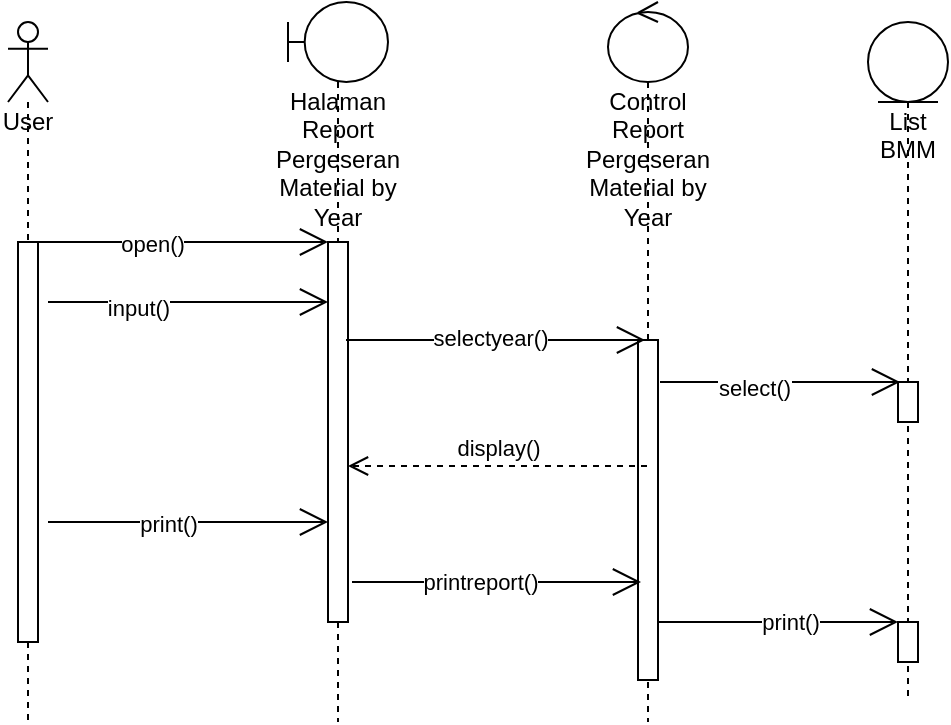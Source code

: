 <mxfile version="20.5.3" type="device"><diagram id="kgpKYQtTHZ0yAKxKKP6v" name="Page-1"><mxGraphModel dx="782" dy="411" grid="1" gridSize="10" guides="1" tooltips="1" connect="1" arrows="1" fold="1" page="1" pageScale="1" pageWidth="850" pageHeight="1100" math="0" shadow="0"><root><mxCell id="0"/><mxCell id="1" parent="0"/><mxCell id="HcUNtqqlQTvo5DEkoUG0-47" value="User" style="shape=umlLifeline;participant=umlActor;perimeter=lifelinePerimeter;whiteSpace=wrap;html=1;container=1;collapsible=0;recursiveResize=0;verticalAlign=top;spacingTop=36;outlineConnect=0;" parent="1" vertex="1"><mxGeometry x="120" y="60" width="20" height="350" as="geometry"/></mxCell><mxCell id="HcUNtqqlQTvo5DEkoUG0-48" value="" style="html=1;points=[];perimeter=orthogonalPerimeter;" parent="HcUNtqqlQTvo5DEkoUG0-47" vertex="1"><mxGeometry x="5" y="110" width="10" height="200" as="geometry"/></mxCell><mxCell id="HcUNtqqlQTvo5DEkoUG0-49" value="Halaman Report Pergeseran Material by Year" style="shape=umlLifeline;participant=umlBoundary;perimeter=lifelinePerimeter;whiteSpace=wrap;html=1;container=1;collapsible=0;recursiveResize=0;verticalAlign=top;spacingTop=36;outlineConnect=0;" parent="1" vertex="1"><mxGeometry x="260" y="50" width="50" height="360" as="geometry"/></mxCell><mxCell id="HcUNtqqlQTvo5DEkoUG0-50" value="" style="html=1;points=[];perimeter=orthogonalPerimeter;" parent="HcUNtqqlQTvo5DEkoUG0-49" vertex="1"><mxGeometry x="20" y="120" width="10" height="190" as="geometry"/></mxCell><mxCell id="HcUNtqqlQTvo5DEkoUG0-51" value="Control Report Pergeseran Material by Year" style="shape=umlLifeline;participant=umlControl;perimeter=lifelinePerimeter;whiteSpace=wrap;html=1;container=1;collapsible=0;recursiveResize=0;verticalAlign=top;spacingTop=36;outlineConnect=0;" parent="1" vertex="1"><mxGeometry x="420" y="50" width="40" height="360" as="geometry"/></mxCell><mxCell id="HcUNtqqlQTvo5DEkoUG0-52" value="" style="html=1;points=[];perimeter=orthogonalPerimeter;" parent="HcUNtqqlQTvo5DEkoUG0-51" vertex="1"><mxGeometry x="15" y="169" width="10" height="170" as="geometry"/></mxCell><mxCell id="HcUNtqqlQTvo5DEkoUG0-53" value="List BMM" style="shape=umlLifeline;participant=umlEntity;perimeter=lifelinePerimeter;whiteSpace=wrap;html=1;container=1;collapsible=0;recursiveResize=0;verticalAlign=top;spacingTop=36;outlineConnect=0;" parent="1" vertex="1"><mxGeometry x="550" y="60" width="40" height="340" as="geometry"/></mxCell><mxCell id="HcUNtqqlQTvo5DEkoUG0-54" value="" style="html=1;points=[];perimeter=orthogonalPerimeter;" parent="HcUNtqqlQTvo5DEkoUG0-53" vertex="1"><mxGeometry x="15" y="300" width="10" height="20" as="geometry"/></mxCell><mxCell id="HcUNtqqlQTvo5DEkoUG0-55" value="" style="html=1;points=[];perimeter=orthogonalPerimeter;" parent="HcUNtqqlQTvo5DEkoUG0-53" vertex="1"><mxGeometry x="15" y="180" width="10" height="20" as="geometry"/></mxCell><mxCell id="HcUNtqqlQTvo5DEkoUG0-56" value="" style="endArrow=open;endFill=1;endSize=12;html=1;rounded=0;" parent="1" edge="1"><mxGeometry width="160" relative="1" as="geometry"><mxPoint x="130" y="170" as="sourcePoint"/><mxPoint x="280" y="170" as="targetPoint"/></mxGeometry></mxCell><mxCell id="HcUNtqqlQTvo5DEkoUG0-57" value="open()" style="edgeLabel;html=1;align=center;verticalAlign=middle;resizable=0;points=[];" parent="HcUNtqqlQTvo5DEkoUG0-56" vertex="1" connectable="0"><mxGeometry x="-0.173" y="-1" relative="1" as="geometry"><mxPoint as="offset"/></mxGeometry></mxCell><mxCell id="HcUNtqqlQTvo5DEkoUG0-58" value="" style="endArrow=open;endFill=1;endSize=12;html=1;rounded=0;" parent="1" edge="1"><mxGeometry width="160" relative="1" as="geometry"><mxPoint x="292" y="340" as="sourcePoint"/><mxPoint x="436.5" y="340" as="targetPoint"/><Array as="points"><mxPoint x="347" y="340"/></Array></mxGeometry></mxCell><mxCell id="HcUNtqqlQTvo5DEkoUG0-59" value="printreport()" style="edgeLabel;html=1;align=center;verticalAlign=middle;resizable=0;points=[];" parent="HcUNtqqlQTvo5DEkoUG0-58" vertex="1" connectable="0"><mxGeometry x="-0.3" y="1" relative="1" as="geometry"><mxPoint x="13" y="1" as="offset"/></mxGeometry></mxCell><mxCell id="HcUNtqqlQTvo5DEkoUG0-60" value="" style="endArrow=open;endFill=1;endSize=12;html=1;rounded=0;" parent="1" edge="1"><mxGeometry width="160" relative="1" as="geometry"><mxPoint x="140" y="310" as="sourcePoint"/><mxPoint x="280" y="310" as="targetPoint"/><Array as="points"/></mxGeometry></mxCell><mxCell id="HcUNtqqlQTvo5DEkoUG0-61" value="print()" style="edgeLabel;html=1;align=center;verticalAlign=middle;resizable=0;points=[];" parent="HcUNtqqlQTvo5DEkoUG0-60" vertex="1" connectable="0"><mxGeometry x="-0.343" y="-1" relative="1" as="geometry"><mxPoint x="14" as="offset"/></mxGeometry></mxCell><mxCell id="HcUNtqqlQTvo5DEkoUG0-62" value="" style="endArrow=open;endFill=1;endSize=12;html=1;rounded=0;" parent="1" edge="1"><mxGeometry width="160" relative="1" as="geometry"><mxPoint x="445" y="360" as="sourcePoint"/><mxPoint x="565" y="360" as="targetPoint"/><Array as="points"/></mxGeometry></mxCell><mxCell id="HcUNtqqlQTvo5DEkoUG0-63" value="print()" style="edgeLabel;html=1;align=center;verticalAlign=middle;resizable=0;points=[];" parent="HcUNtqqlQTvo5DEkoUG0-62" vertex="1" connectable="0"><mxGeometry x="-0.343" y="-1" relative="1" as="geometry"><mxPoint x="26" y="-1" as="offset"/></mxGeometry></mxCell><mxCell id="HcUNtqqlQTvo5DEkoUG0-64" value="" style="endArrow=open;endFill=1;endSize=12;html=1;rounded=0;fontSize=11;" parent="1" edge="1"><mxGeometry width="160" relative="1" as="geometry"><mxPoint x="289" y="219" as="sourcePoint"/><mxPoint x="438.5" y="219" as="targetPoint"/><Array as="points"><mxPoint x="370" y="219"/></Array></mxGeometry></mxCell><mxCell id="HcUNtqqlQTvo5DEkoUG0-65" value="selectyear()" style="edgeLabel;html=1;align=center;verticalAlign=middle;resizable=0;points=[];fontSize=11;" parent="HcUNtqqlQTvo5DEkoUG0-64" vertex="1" connectable="0"><mxGeometry x="-0.2" relative="1" as="geometry"><mxPoint x="12" y="-1" as="offset"/></mxGeometry></mxCell><mxCell id="HcUNtqqlQTvo5DEkoUG0-66" value="" style="endArrow=open;endFill=1;endSize=12;html=1;rounded=0;fontSize=11;" parent="1" edge="1"><mxGeometry width="160" relative="1" as="geometry"><mxPoint x="446" y="240" as="sourcePoint"/><mxPoint x="566" y="240" as="targetPoint"/></mxGeometry></mxCell><mxCell id="HcUNtqqlQTvo5DEkoUG0-67" value="select()" style="edgeLabel;html=1;align=center;verticalAlign=middle;resizable=0;points=[];fontSize=11;" parent="HcUNtqqlQTvo5DEkoUG0-66" vertex="1" connectable="0"><mxGeometry x="-0.217" y="-3" relative="1" as="geometry"><mxPoint as="offset"/></mxGeometry></mxCell><mxCell id="HcUNtqqlQTvo5DEkoUG0-68" value="display()" style="html=1;verticalAlign=bottom;endArrow=open;dashed=1;endSize=8;rounded=0;fontSize=11;" parent="1" edge="1"><mxGeometry relative="1" as="geometry"><mxPoint x="439.5" y="282" as="sourcePoint"/><mxPoint x="290" y="282" as="targetPoint"/></mxGeometry></mxCell><mxCell id="HcUNtqqlQTvo5DEkoUG0-69" value="" style="endArrow=open;endFill=1;endSize=12;html=1;rounded=0;" parent="1" edge="1"><mxGeometry width="160" relative="1" as="geometry"><mxPoint x="140" y="200" as="sourcePoint"/><mxPoint x="280" y="200" as="targetPoint"/></mxGeometry></mxCell><mxCell id="HcUNtqqlQTvo5DEkoUG0-70" value="input()" style="edgeLabel;html=1;align=center;verticalAlign=middle;resizable=0;points=[];" parent="HcUNtqqlQTvo5DEkoUG0-69" vertex="1" connectable="0"><mxGeometry x="-0.362" y="-3" relative="1" as="geometry"><mxPoint as="offset"/></mxGeometry></mxCell></root></mxGraphModel></diagram></mxfile>